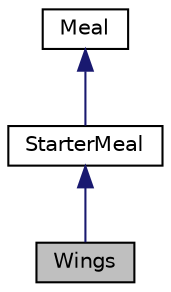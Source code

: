 digraph "Wings"
{
 // LATEX_PDF_SIZE
  edge [fontname="Helvetica",fontsize="10",labelfontname="Helvetica",labelfontsize="10"];
  node [fontname="Helvetica",fontsize="10",shape=record];
  Node1 [label="Wings",height=0.2,width=0.4,color="black", fillcolor="grey75", style="filled", fontcolor="black",tooltip=" "];
  Node2 -> Node1 [dir="back",color="midnightblue",fontsize="10",style="solid",fontname="Helvetica"];
  Node2 [label="StarterMeal",height=0.2,width=0.4,color="black", fillcolor="white", style="filled",URL="$classStarterMeal.html",tooltip="The StarterMeal class is a derived class of the Meal class."];
  Node3 -> Node2 [dir="back",color="midnightblue",fontsize="10",style="solid",fontname="Helvetica"];
  Node3 [label="Meal",height=0.2,width=0.4,color="black", fillcolor="white", style="filled",URL="$classMeal.html",tooltip="The Meal class is an abstract base class that defines the interface for creating meals."];
}
